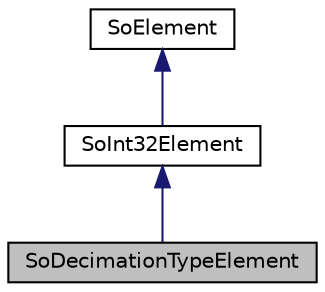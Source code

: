 digraph "SoDecimationTypeElement"
{
 // LATEX_PDF_SIZE
  edge [fontname="Helvetica",fontsize="10",labelfontname="Helvetica",labelfontsize="10"];
  node [fontname="Helvetica",fontsize="10",shape=record];
  Node1 [label="SoDecimationTypeElement",height=0.2,width=0.4,color="black", fillcolor="grey75", style="filled", fontcolor="black",tooltip="The SoDecimationTypeElement class is yet to be documented."];
  Node2 -> Node1 [dir="back",color="midnightblue",fontsize="10",style="solid",fontname="Helvetica"];
  Node2 [label="SoInt32Element",height=0.2,width=0.4,color="black", fillcolor="white", style="filled",URL="$classSoInt32Element.html",tooltip="The SoInt32Element class is the base class for elements that simply store a 32-bit integer."];
  Node3 -> Node2 [dir="back",color="midnightblue",fontsize="10",style="solid",fontname="Helvetica"];
  Node3 [label="SoElement",height=0.2,width=0.4,color="black", fillcolor="white", style="filled",URL="$classSoElement.html",tooltip="SoElement is the abstract base class for all elements."];
}
